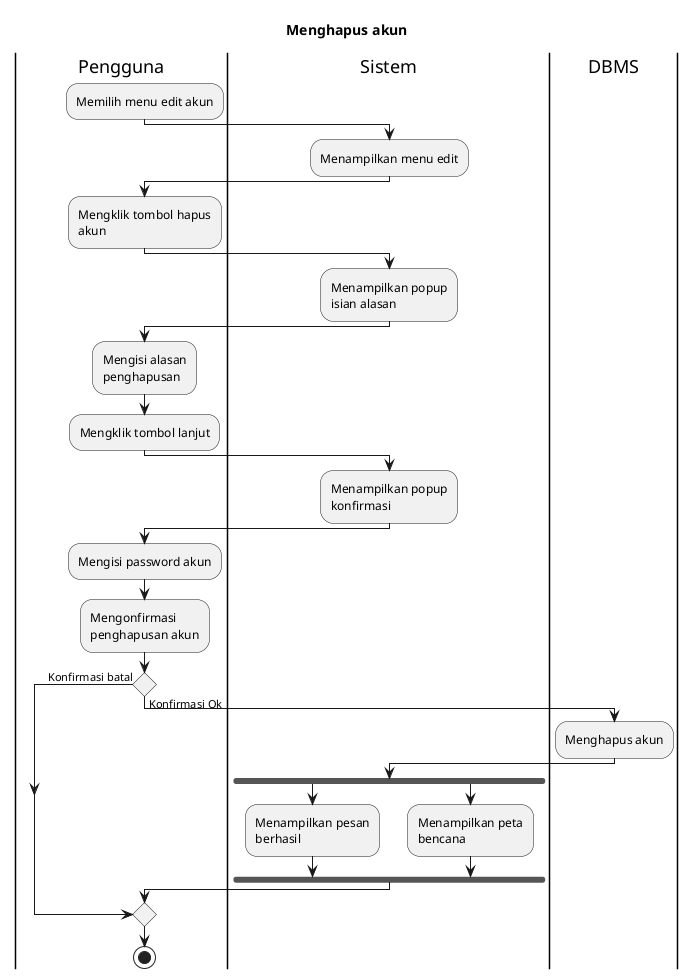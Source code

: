 @startuml UC-MGACCOUNT-004 - Menghapus akun
skinparam wrapWidth 140

title Menghapus akun

|Pengguna|
:Memilih menu edit akun;

|Sistem|
:Menampilkan menu edit;

|Pengguna|
:Mengklik tombol hapus akun;

|Sistem|
:Menampilkan popup isian alasan;

|Pengguna|
:Mengisi alasan penghapusan;
:Mengklik tombol lanjut;

|Sistem|
:Menampilkan popup konfirmasi;

|Pengguna|
:Mengisi password akun;
:Mengonfirmasi penghapusan akun;

if () then (Konfirmasi batal)
else (Konfirmasi Ok)
  |DBMS|
  :Menghapus akun;

  |Sistem|
  fork
    :Menampilkan pesan berhasil;
  fork again
    :Menampilkan peta bencana;
  endfork
endif

|Pengguna|
stop

@enduml